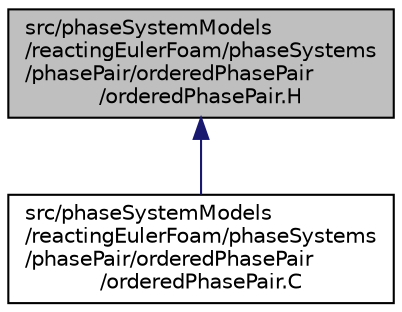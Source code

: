 digraph "src/phaseSystemModels/reactingEulerFoam/phaseSystems/phasePair/orderedPhasePair/orderedPhasePair.H"
{
  bgcolor="transparent";
  edge [fontname="Helvetica",fontsize="10",labelfontname="Helvetica",labelfontsize="10"];
  node [fontname="Helvetica",fontsize="10",shape=record];
  Node1 [label="src/phaseSystemModels\l/reactingEulerFoam/phaseSystems\l/phasePair/orderedPhasePair\l/orderedPhasePair.H",height=0.2,width=0.4,color="black", fillcolor="grey75", style="filled" fontcolor="black"];
  Node1 -> Node2 [dir="back",color="midnightblue",fontsize="10",style="solid",fontname="Helvetica"];
  Node2 [label="src/phaseSystemModels\l/reactingEulerFoam/phaseSystems\l/phasePair/orderedPhasePair\l/orderedPhasePair.C",height=0.2,width=0.4,color="black",URL="$src_2phaseSystemModels_2reactingEulerFoam_2phaseSystems_2phasePair_2orderedPhasePair_2orderedPhasePair_8C.html"];
}
